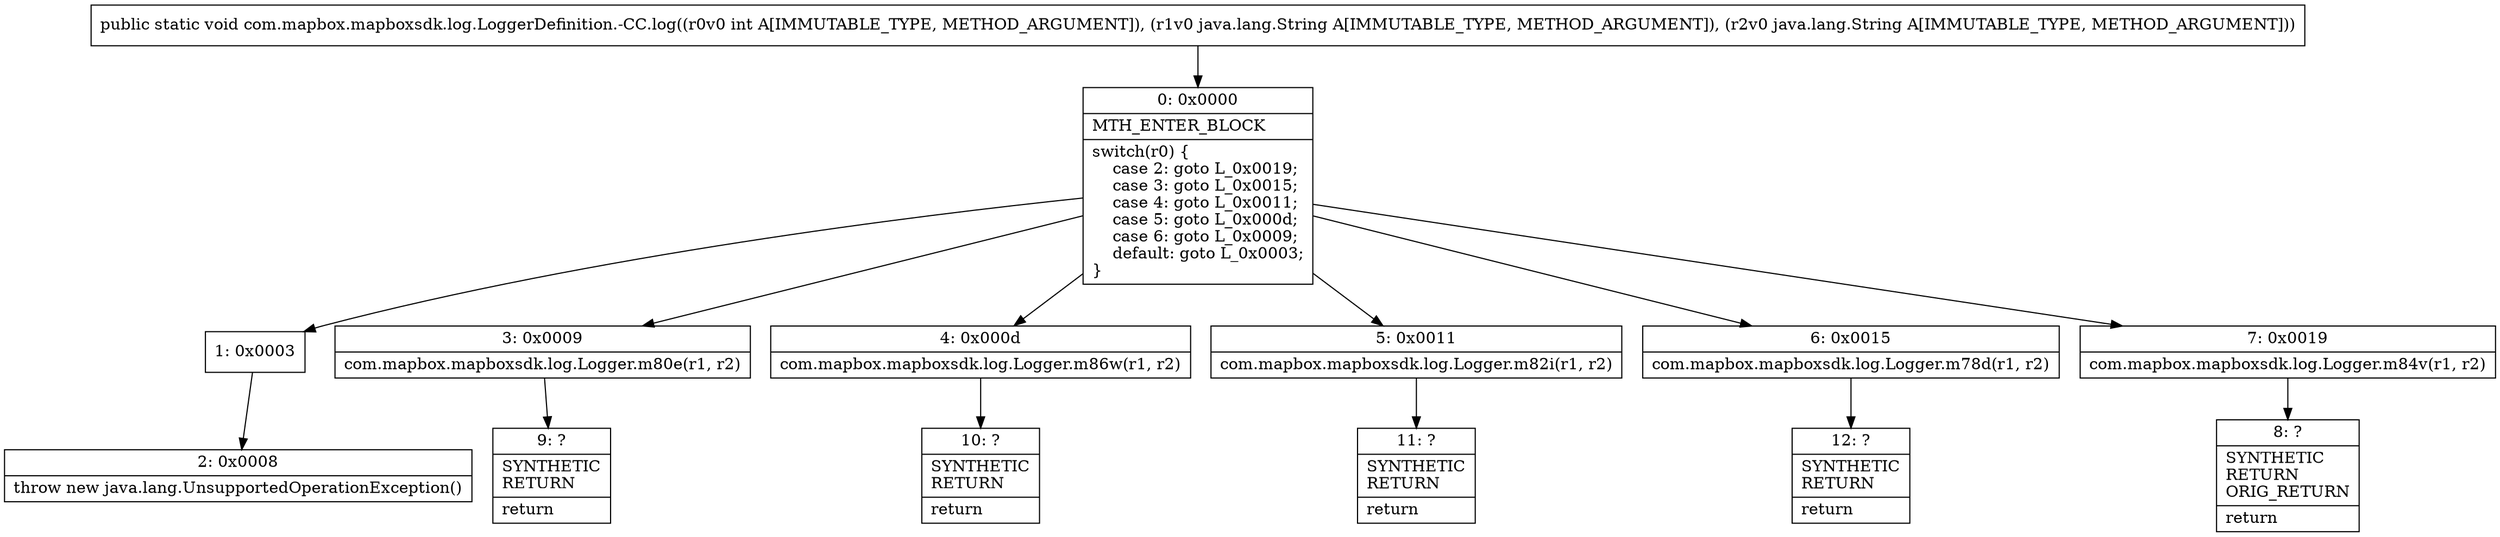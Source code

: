 digraph "CFG forcom.mapbox.mapboxsdk.log.LoggerDefinition.\-CC.log(ILjava\/lang\/String;Ljava\/lang\/String;)V" {
Node_0 [shape=record,label="{0\:\ 0x0000|MTH_ENTER_BLOCK\l|switch(r0) \{\l    case 2: goto L_0x0019;\l    case 3: goto L_0x0015;\l    case 4: goto L_0x0011;\l    case 5: goto L_0x000d;\l    case 6: goto L_0x0009;\l    default: goto L_0x0003;\l\}\l}"];
Node_1 [shape=record,label="{1\:\ 0x0003}"];
Node_2 [shape=record,label="{2\:\ 0x0008|throw new java.lang.UnsupportedOperationException()\l}"];
Node_3 [shape=record,label="{3\:\ 0x0009|com.mapbox.mapboxsdk.log.Logger.m80e(r1, r2)\l}"];
Node_4 [shape=record,label="{4\:\ 0x000d|com.mapbox.mapboxsdk.log.Logger.m86w(r1, r2)\l}"];
Node_5 [shape=record,label="{5\:\ 0x0011|com.mapbox.mapboxsdk.log.Logger.m82i(r1, r2)\l}"];
Node_6 [shape=record,label="{6\:\ 0x0015|com.mapbox.mapboxsdk.log.Logger.m78d(r1, r2)\l}"];
Node_7 [shape=record,label="{7\:\ 0x0019|com.mapbox.mapboxsdk.log.Logger.m84v(r1, r2)\l}"];
Node_8 [shape=record,label="{8\:\ ?|SYNTHETIC\lRETURN\lORIG_RETURN\l|return\l}"];
Node_9 [shape=record,label="{9\:\ ?|SYNTHETIC\lRETURN\l|return\l}"];
Node_10 [shape=record,label="{10\:\ ?|SYNTHETIC\lRETURN\l|return\l}"];
Node_11 [shape=record,label="{11\:\ ?|SYNTHETIC\lRETURN\l|return\l}"];
Node_12 [shape=record,label="{12\:\ ?|SYNTHETIC\lRETURN\l|return\l}"];
MethodNode[shape=record,label="{public static void com.mapbox.mapboxsdk.log.LoggerDefinition.\-CC.log((r0v0 int A[IMMUTABLE_TYPE, METHOD_ARGUMENT]), (r1v0 java.lang.String A[IMMUTABLE_TYPE, METHOD_ARGUMENT]), (r2v0 java.lang.String A[IMMUTABLE_TYPE, METHOD_ARGUMENT])) }"];
MethodNode -> Node_0;
Node_0 -> Node_1;
Node_0 -> Node_3;
Node_0 -> Node_4;
Node_0 -> Node_5;
Node_0 -> Node_6;
Node_0 -> Node_7;
Node_1 -> Node_2;
Node_3 -> Node_9;
Node_4 -> Node_10;
Node_5 -> Node_11;
Node_6 -> Node_12;
Node_7 -> Node_8;
}

